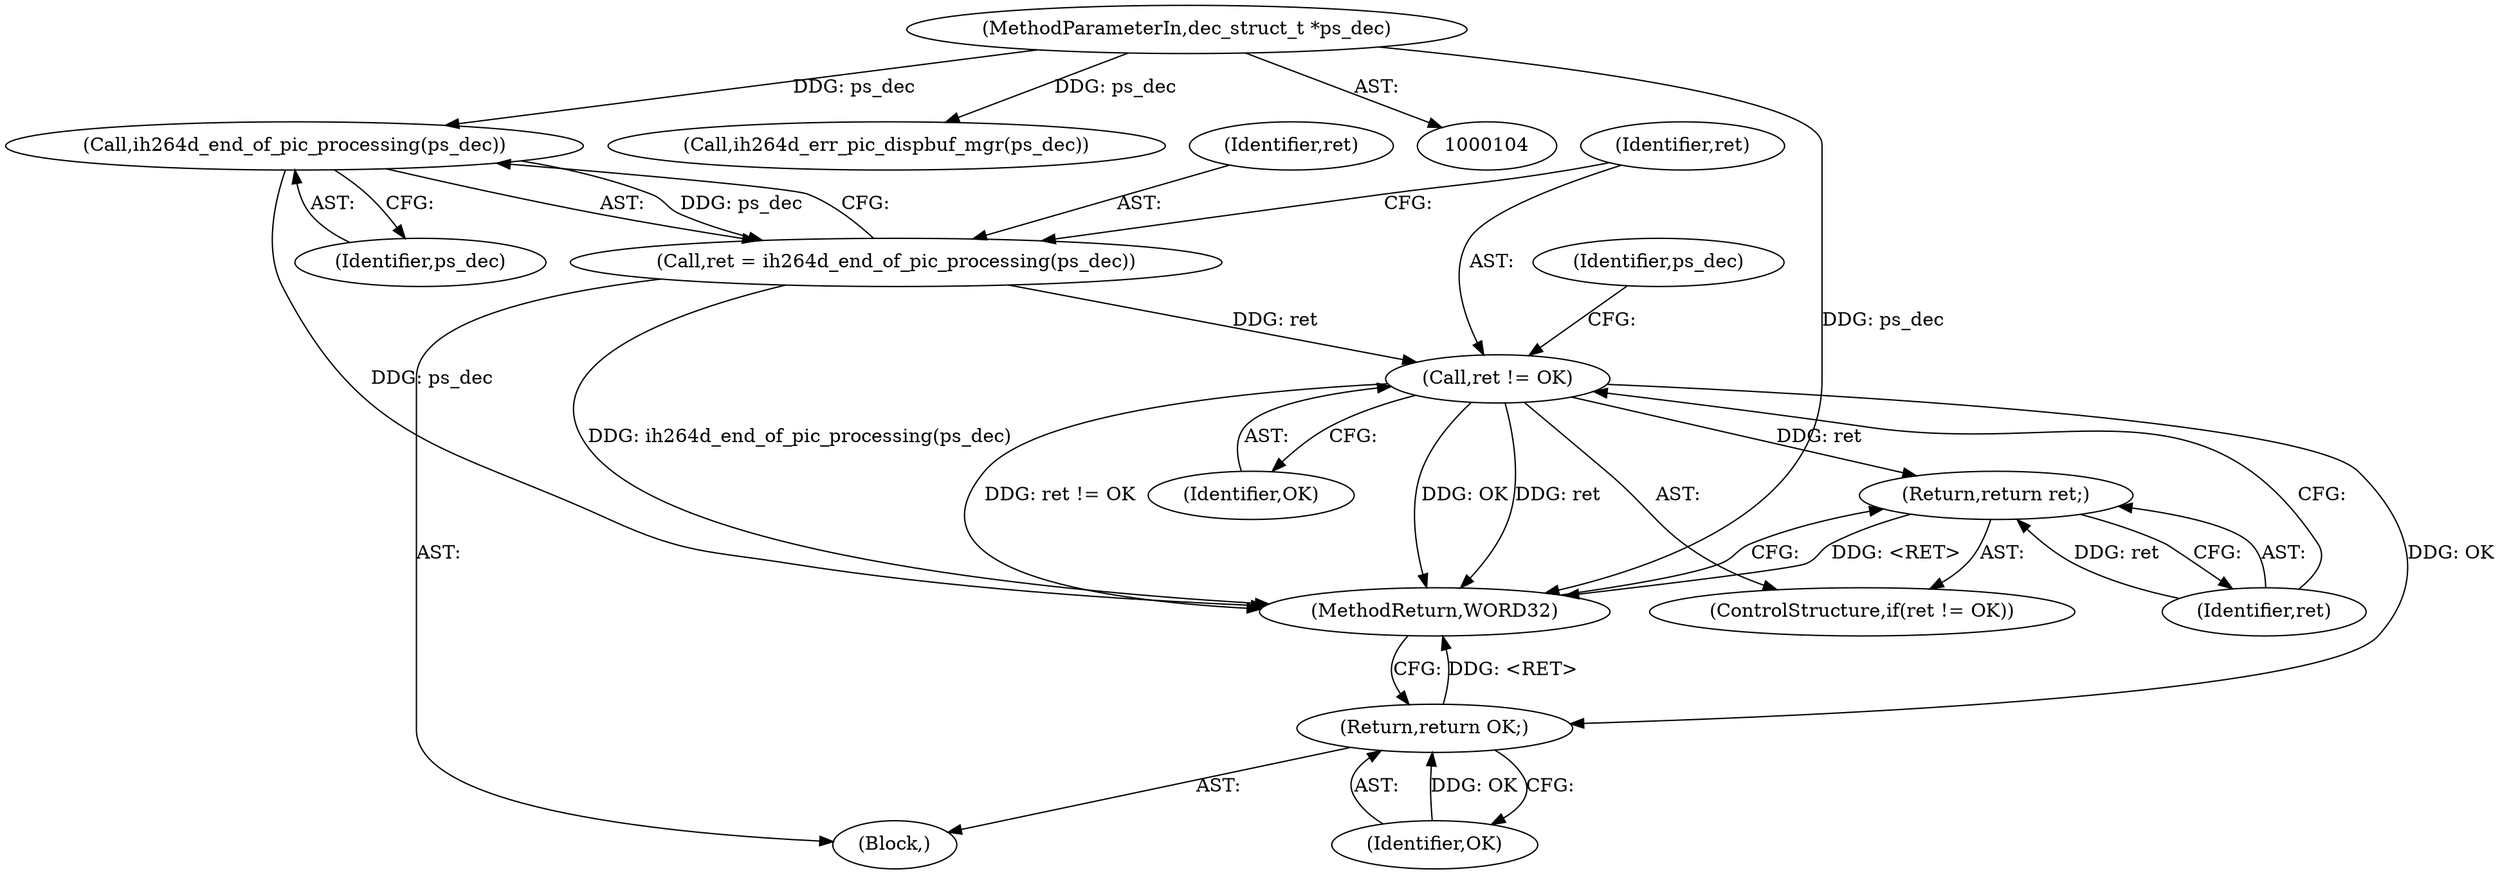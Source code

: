 digraph "0_Android_494561291a503840f385fbcd11d9bc5f4dc502b8_1@pointer" {
"1000139" [label="(Call,ih264d_end_of_pic_processing(ps_dec))"];
"1000105" [label="(MethodParameterIn,dec_struct_t *ps_dec)"];
"1000137" [label="(Call,ret = ih264d_end_of_pic_processing(ps_dec))"];
"1000142" [label="(Call,ret != OK)"];
"1000145" [label="(Return,return ret;)"];
"1000152" [label="(Return,return OK;)"];
"1000140" [label="(Identifier,ps_dec)"];
"1000138" [label="(Identifier,ret)"];
"1000146" [label="(Identifier,ret)"];
"1000143" [label="(Identifier,ret)"];
"1000144" [label="(Identifier,OK)"];
"1000150" [label="(Identifier,ps_dec)"];
"1000105" [label="(MethodParameterIn,dec_struct_t *ps_dec)"];
"1000145" [label="(Return,return ret;)"];
"1000139" [label="(Call,ih264d_end_of_pic_processing(ps_dec))"];
"1000128" [label="(Call,ih264d_err_pic_dispbuf_mgr(ps_dec))"];
"1000142" [label="(Call,ret != OK)"];
"1000141" [label="(ControlStructure,if(ret != OK))"];
"1000153" [label="(Identifier,OK)"];
"1000152" [label="(Return,return OK;)"];
"1000154" [label="(MethodReturn,WORD32)"];
"1000106" [label="(Block,)"];
"1000137" [label="(Call,ret = ih264d_end_of_pic_processing(ps_dec))"];
"1000139" -> "1000137"  [label="AST: "];
"1000139" -> "1000140"  [label="CFG: "];
"1000140" -> "1000139"  [label="AST: "];
"1000137" -> "1000139"  [label="CFG: "];
"1000139" -> "1000154"  [label="DDG: ps_dec"];
"1000139" -> "1000137"  [label="DDG: ps_dec"];
"1000105" -> "1000139"  [label="DDG: ps_dec"];
"1000105" -> "1000104"  [label="AST: "];
"1000105" -> "1000154"  [label="DDG: ps_dec"];
"1000105" -> "1000128"  [label="DDG: ps_dec"];
"1000137" -> "1000106"  [label="AST: "];
"1000138" -> "1000137"  [label="AST: "];
"1000143" -> "1000137"  [label="CFG: "];
"1000137" -> "1000154"  [label="DDG: ih264d_end_of_pic_processing(ps_dec)"];
"1000137" -> "1000142"  [label="DDG: ret"];
"1000142" -> "1000141"  [label="AST: "];
"1000142" -> "1000144"  [label="CFG: "];
"1000143" -> "1000142"  [label="AST: "];
"1000144" -> "1000142"  [label="AST: "];
"1000146" -> "1000142"  [label="CFG: "];
"1000150" -> "1000142"  [label="CFG: "];
"1000142" -> "1000154"  [label="DDG: ret != OK"];
"1000142" -> "1000154"  [label="DDG: OK"];
"1000142" -> "1000154"  [label="DDG: ret"];
"1000142" -> "1000145"  [label="DDG: ret"];
"1000142" -> "1000152"  [label="DDG: OK"];
"1000145" -> "1000141"  [label="AST: "];
"1000145" -> "1000146"  [label="CFG: "];
"1000146" -> "1000145"  [label="AST: "];
"1000154" -> "1000145"  [label="CFG: "];
"1000145" -> "1000154"  [label="DDG: <RET>"];
"1000146" -> "1000145"  [label="DDG: ret"];
"1000152" -> "1000106"  [label="AST: "];
"1000152" -> "1000153"  [label="CFG: "];
"1000153" -> "1000152"  [label="AST: "];
"1000154" -> "1000152"  [label="CFG: "];
"1000152" -> "1000154"  [label="DDG: <RET>"];
"1000153" -> "1000152"  [label="DDG: OK"];
}
